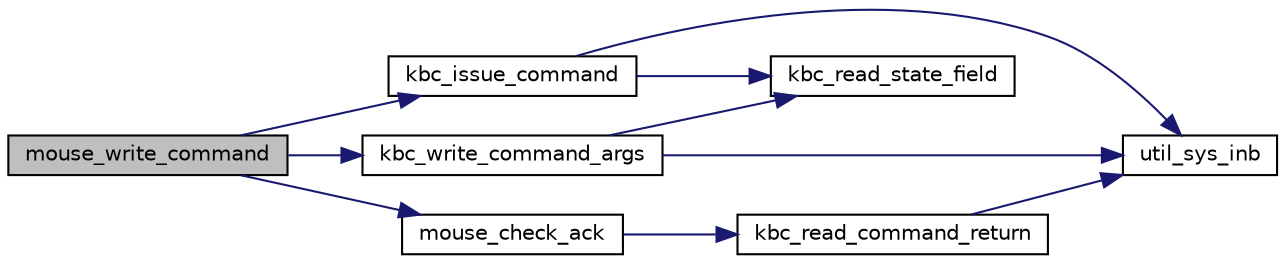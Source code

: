 digraph "mouse_write_command"
{
 // LATEX_PDF_SIZE
  edge [fontname="Helvetica",fontsize="10",labelfontname="Helvetica",labelfontsize="10"];
  node [fontname="Helvetica",fontsize="10",shape=record];
  rankdir="LR";
  Node1 [label="mouse_write_command",height=0.2,width=0.4,color="black", fillcolor="grey75", style="filled", fontcolor="black",tooltip="Write a Mouse Command(reg 0xD4) - written as argument of Kbc Write Mouse byte command."];
  Node1 -> Node2 [color="midnightblue",fontsize="10",style="solid",fontname="Helvetica"];
  Node2 [label="kbc_issue_command",height=0.2,width=0.4,color="black", fillcolor="white", style="filled",URL="$group__keyboard.html#gafef77d0b7c2ee5a579ddb0393ad3597c",tooltip="Issues KBC's read and write commands, after checking the IBF flag."];
  Node2 -> Node3 [color="midnightblue",fontsize="10",style="solid",fontname="Helvetica"];
  Node3 [label="kbc_read_state_field",height=0.2,width=0.4,color="black", fillcolor="white", style="filled",URL="$group__keyboard.html#ga9453fe291021234b7acdb48b9153e042",tooltip="reads the specified field of the status register"];
  Node2 -> Node4 [color="midnightblue",fontsize="10",style="solid",fontname="Helvetica"];
  Node4 [label="util_sys_inb",height=0.2,width=0.4,color="black", fillcolor="white", style="filled",URL="$utils_8c.html#a79a031a8611f5b2d6afa4158e92b0fb4",tooltip="Invokes sys_inb() system call but reads the value into a uint8_t variable."];
  Node1 -> Node5 [color="midnightblue",fontsize="10",style="solid",fontname="Helvetica"];
  Node5 [label="kbc_write_command_args",height=0.2,width=0.4,color="black", fillcolor="white", style="filled",URL="$group__keyboard.html#gae9d0239cc864fd704805e47ccda7d55d",tooltip="Write Command Arguments to register 0x60, after checking the IBF flag."];
  Node5 -> Node3 [color="midnightblue",fontsize="10",style="solid",fontname="Helvetica"];
  Node5 -> Node4 [color="midnightblue",fontsize="10",style="solid",fontname="Helvetica"];
  Node1 -> Node6 [color="midnightblue",fontsize="10",style="solid",fontname="Helvetica"];
  Node6 [label="mouse_check_ack",height=0.2,width=0.4,color="black", fillcolor="white", style="filled",URL="$group__mouse.html#ga61a09c55d6ae925765830865c5645422",tooltip="Check the acknowledgment byte sent by the mouse controller."];
  Node6 -> Node7 [color="midnightblue",fontsize="10",style="solid",fontname="Helvetica"];
  Node7 [label="kbc_read_command_return",height=0.2,width=0.4,color="black", fillcolor="white", style="filled",URL="$group__keyboard.html#ga075c2cba7a8cbeaa3c3b22660ad81460",tooltip="Read Command from the Output Buffer - in Lab3 reads return value from a KBC command."];
  Node7 -> Node4 [color="midnightblue",fontsize="10",style="solid",fontname="Helvetica"];
}
